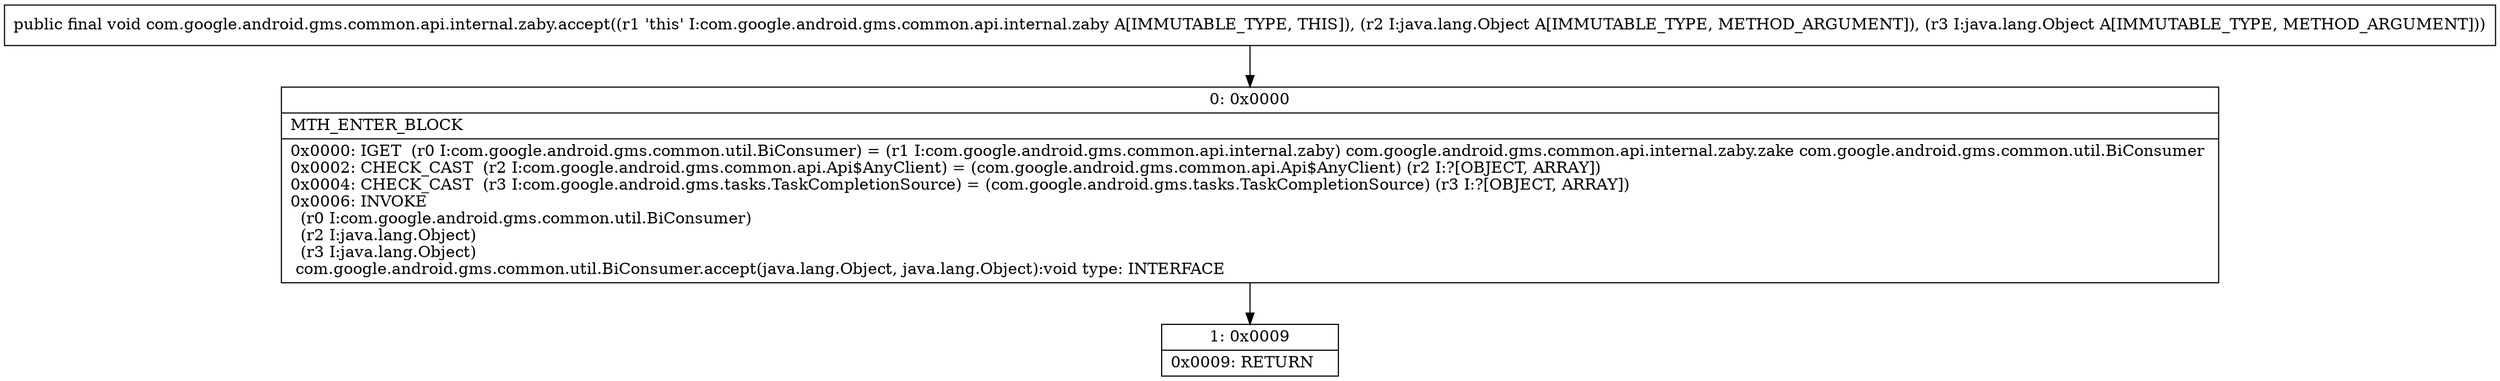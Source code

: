 digraph "CFG forcom.google.android.gms.common.api.internal.zaby.accept(Ljava\/lang\/Object;Ljava\/lang\/Object;)V" {
Node_0 [shape=record,label="{0\:\ 0x0000|MTH_ENTER_BLOCK\l|0x0000: IGET  (r0 I:com.google.android.gms.common.util.BiConsumer) = (r1 I:com.google.android.gms.common.api.internal.zaby) com.google.android.gms.common.api.internal.zaby.zake com.google.android.gms.common.util.BiConsumer \l0x0002: CHECK_CAST  (r2 I:com.google.android.gms.common.api.Api$AnyClient) = (com.google.android.gms.common.api.Api$AnyClient) (r2 I:?[OBJECT, ARRAY]) \l0x0004: CHECK_CAST  (r3 I:com.google.android.gms.tasks.TaskCompletionSource) = (com.google.android.gms.tasks.TaskCompletionSource) (r3 I:?[OBJECT, ARRAY]) \l0x0006: INVOKE  \l  (r0 I:com.google.android.gms.common.util.BiConsumer)\l  (r2 I:java.lang.Object)\l  (r3 I:java.lang.Object)\l com.google.android.gms.common.util.BiConsumer.accept(java.lang.Object, java.lang.Object):void type: INTERFACE \l}"];
Node_1 [shape=record,label="{1\:\ 0x0009|0x0009: RETURN   \l}"];
MethodNode[shape=record,label="{public final void com.google.android.gms.common.api.internal.zaby.accept((r1 'this' I:com.google.android.gms.common.api.internal.zaby A[IMMUTABLE_TYPE, THIS]), (r2 I:java.lang.Object A[IMMUTABLE_TYPE, METHOD_ARGUMENT]), (r3 I:java.lang.Object A[IMMUTABLE_TYPE, METHOD_ARGUMENT])) }"];
MethodNode -> Node_0;
Node_0 -> Node_1;
}

